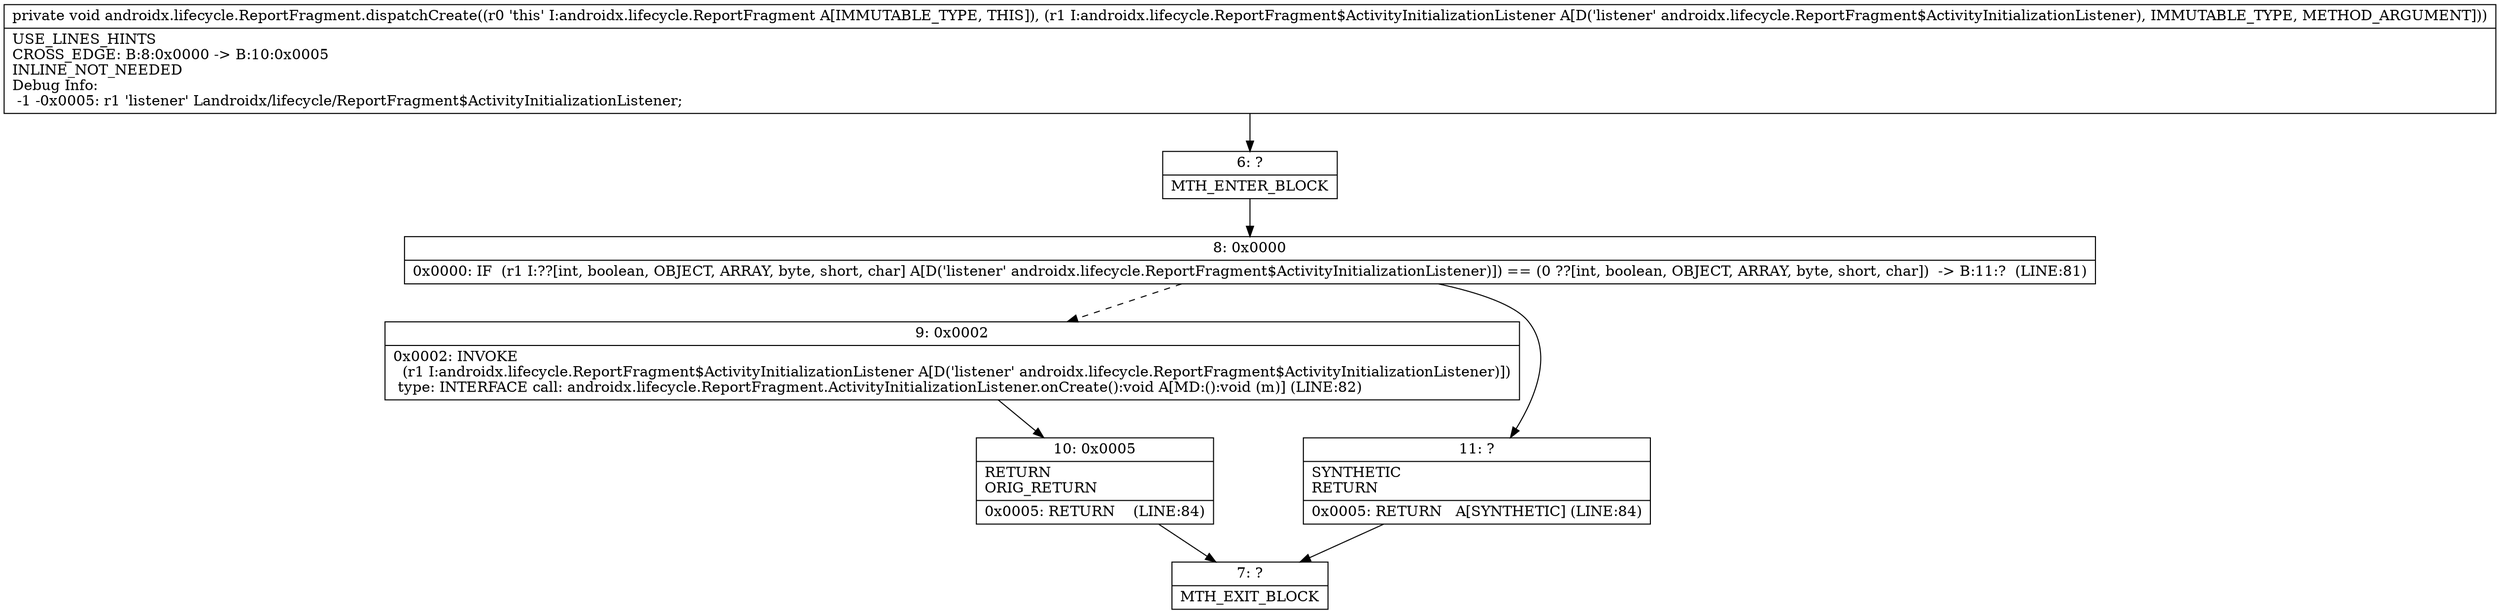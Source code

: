 digraph "CFG forandroidx.lifecycle.ReportFragment.dispatchCreate(Landroidx\/lifecycle\/ReportFragment$ActivityInitializationListener;)V" {
Node_6 [shape=record,label="{6\:\ ?|MTH_ENTER_BLOCK\l}"];
Node_8 [shape=record,label="{8\:\ 0x0000|0x0000: IF  (r1 I:??[int, boolean, OBJECT, ARRAY, byte, short, char] A[D('listener' androidx.lifecycle.ReportFragment$ActivityInitializationListener)]) == (0 ??[int, boolean, OBJECT, ARRAY, byte, short, char])  \-\> B:11:?  (LINE:81)\l}"];
Node_9 [shape=record,label="{9\:\ 0x0002|0x0002: INVOKE  \l  (r1 I:androidx.lifecycle.ReportFragment$ActivityInitializationListener A[D('listener' androidx.lifecycle.ReportFragment$ActivityInitializationListener)])\l type: INTERFACE call: androidx.lifecycle.ReportFragment.ActivityInitializationListener.onCreate():void A[MD:():void (m)] (LINE:82)\l}"];
Node_10 [shape=record,label="{10\:\ 0x0005|RETURN\lORIG_RETURN\l|0x0005: RETURN    (LINE:84)\l}"];
Node_7 [shape=record,label="{7\:\ ?|MTH_EXIT_BLOCK\l}"];
Node_11 [shape=record,label="{11\:\ ?|SYNTHETIC\lRETURN\l|0x0005: RETURN   A[SYNTHETIC] (LINE:84)\l}"];
MethodNode[shape=record,label="{private void androidx.lifecycle.ReportFragment.dispatchCreate((r0 'this' I:androidx.lifecycle.ReportFragment A[IMMUTABLE_TYPE, THIS]), (r1 I:androidx.lifecycle.ReportFragment$ActivityInitializationListener A[D('listener' androidx.lifecycle.ReportFragment$ActivityInitializationListener), IMMUTABLE_TYPE, METHOD_ARGUMENT]))  | USE_LINES_HINTS\lCROSS_EDGE: B:8:0x0000 \-\> B:10:0x0005\lINLINE_NOT_NEEDED\lDebug Info:\l  \-1 \-0x0005: r1 'listener' Landroidx\/lifecycle\/ReportFragment$ActivityInitializationListener;\l}"];
MethodNode -> Node_6;Node_6 -> Node_8;
Node_8 -> Node_9[style=dashed];
Node_8 -> Node_11;
Node_9 -> Node_10;
Node_10 -> Node_7;
Node_11 -> Node_7;
}

